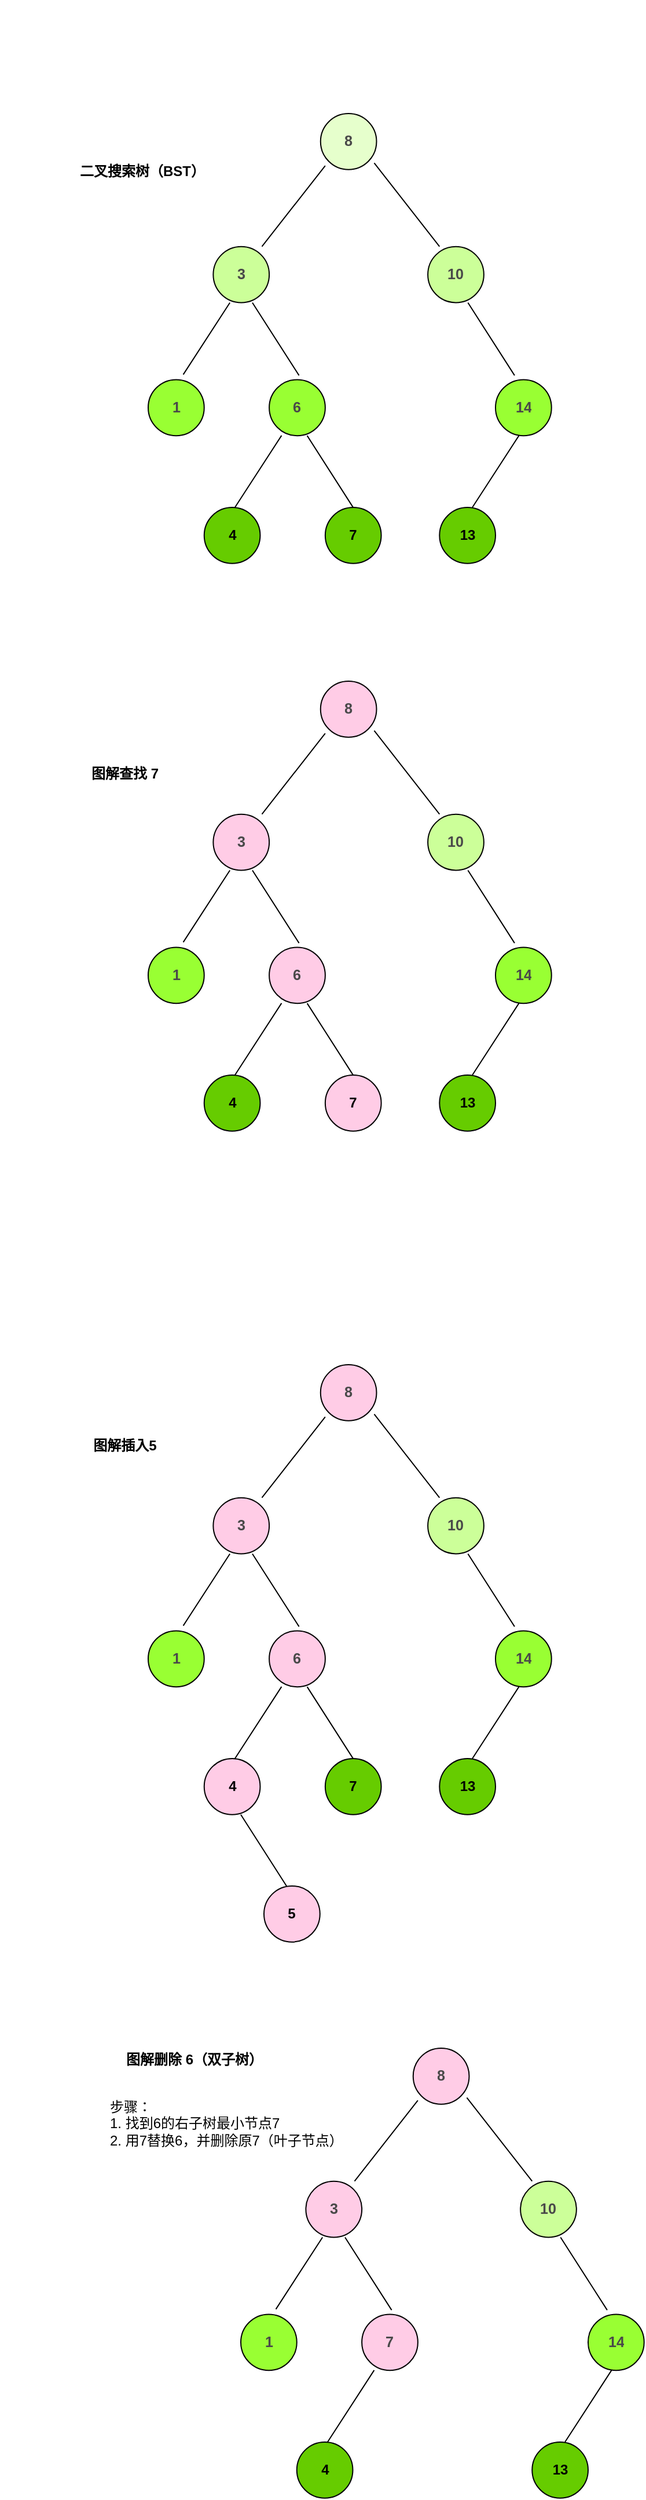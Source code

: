 <mxfile version="28.0.4">
  <diagram name="第 1 页" id="dc2-r33TguPyWiVcOKK9">
    <mxGraphModel dx="1025" dy="447" grid="1" gridSize="10" guides="1" tooltips="1" connect="1" arrows="1" fold="1" page="1" pageScale="1" pageWidth="827" pageHeight="1169" math="0" shadow="0">
      <root>
        <mxCell id="0" />
        <mxCell id="1" parent="0" />
        <mxCell id="kNCC5GHauYCS-PRQPrdg-1" style="edgeStyle=orthogonalEdgeStyle;rounded=0;orthogonalLoop=1;jettySize=auto;html=1;exitX=0.5;exitY=1;exitDx=0;exitDy=0;" parent="1" edge="1">
          <mxGeometry relative="1" as="geometry">
            <mxPoint x="50" y="40" as="sourcePoint" />
            <mxPoint x="50" y="40" as="targetPoint" />
          </mxGeometry>
        </mxCell>
        <mxCell id="DWBvzNKrQwj72fAjb29S-2" style="edgeStyle=orthogonalEdgeStyle;rounded=0;orthogonalLoop=1;jettySize=auto;html=1;exitX=0.5;exitY=1;exitDx=0;exitDy=0;" edge="1" parent="1">
          <mxGeometry relative="1" as="geometry">
            <mxPoint x="301.67" y="110" as="sourcePoint" />
            <mxPoint x="301.67" y="110" as="targetPoint" />
          </mxGeometry>
        </mxCell>
        <mxCell id="DWBvzNKrQwj72fAjb29S-81" value="" style="group" vertex="1" connectable="0" parent="1">
          <mxGeometry x="170" y="130" width="348.367" height="388.365" as="geometry" />
        </mxCell>
        <mxCell id="DWBvzNKrQwj72fAjb29S-30" value="" style="endArrow=none;html=1;rounded=0;" edge="1" parent="DWBvzNKrQwj72fAjb29S-81">
          <mxGeometry width="50" height="50" relative="1" as="geometry">
            <mxPoint x="316.475" y="226.07" as="sourcePoint" />
            <mxPoint x="276.18" y="163.213" as="targetPoint" />
          </mxGeometry>
        </mxCell>
        <mxCell id="DWBvzNKrQwj72fAjb29S-65" value="" style="group" vertex="1" connectable="0" parent="DWBvzNKrQwj72fAjb29S-81">
          <mxGeometry x="56.2" y="114.85" width="48.365" height="48.365" as="geometry" />
        </mxCell>
        <mxCell id="DWBvzNKrQwj72fAjb29S-36" value="" style="ellipse;whiteSpace=wrap;html=1;aspect=fixed;fillColor=#CCFF99;" vertex="1" parent="DWBvzNKrQwj72fAjb29S-65">
          <mxGeometry width="48.365" height="48.365" as="geometry" />
        </mxCell>
        <mxCell id="DWBvzNKrQwj72fAjb29S-37" value="&lt;pre style=&quot;font-family: var(--ds-font-family-code); overflow: auto; padding: calc(var(--ds-md-zoom)*8px)calc(var(--ds-md-zoom)*12px); text-wrap: wrap; word-break: break-all; color: rgb(73, 73, 73); font-size: 12.573px; text-align: start; margin-top: 0px !important; margin-bottom: 0px !important;&quot;&gt;&lt;pre style=&quot;font-family: var(--ds-font-family-code); overflow: auto; padding: calc(var(--ds-md-zoom)*8px)calc(var(--ds-md-zoom)*12px); text-wrap: wrap; word-break: break-all; margin-top: 0px !important; margin-bottom: 0px !important;&quot;&gt;&lt;b&gt;3&lt;/b&gt;&lt;/pre&gt;&lt;/pre&gt;" style="text;strokeColor=none;align=center;fillColor=none;html=1;verticalAlign=middle;whiteSpace=wrap;rounded=0;" vertex="1" parent="DWBvzNKrQwj72fAjb29S-65">
          <mxGeometry x="18.72" y="17.0" width="10.92" height="14.36" as="geometry" />
        </mxCell>
        <mxCell id="DWBvzNKrQwj72fAjb29S-26" value="" style="endArrow=none;html=1;rounded=0;" edge="1" parent="DWBvzNKrQwj72fAjb29S-81">
          <mxGeometry width="50" height="50" relative="1" as="geometry">
            <mxPoint x="98.239" y="114.852" as="sourcePoint" />
            <mxPoint x="152.929" y="45.011" as="targetPoint" />
          </mxGeometry>
        </mxCell>
        <mxCell id="DWBvzNKrQwj72fAjb29S-27" value="" style="endArrow=none;html=1;rounded=0;" edge="1" parent="DWBvzNKrQwj72fAjb29S-81">
          <mxGeometry width="50" height="50" relative="1" as="geometry">
            <mxPoint x="251.643" y="114.85" as="sourcePoint" />
            <mxPoint x="195.229" y="42.681" as="targetPoint" />
          </mxGeometry>
        </mxCell>
        <mxCell id="DWBvzNKrQwj72fAjb29S-28" value="" style="endArrow=none;html=1;rounded=0;" edge="1" parent="DWBvzNKrQwj72fAjb29S-81">
          <mxGeometry width="50" height="50" relative="1" as="geometry">
            <mxPoint x="30.296" y="225.294" as="sourcePoint" />
            <mxPoint x="70.592" y="163.213" as="targetPoint" />
          </mxGeometry>
        </mxCell>
        <mxCell id="DWBvzNKrQwj72fAjb29S-31" value="" style="endArrow=none;html=1;rounded=0;" edge="1" parent="DWBvzNKrQwj72fAjb29S-81">
          <mxGeometry width="50" height="50" relative="1" as="geometry">
            <mxPoint x="130.295" y="226.07" as="sourcePoint" />
            <mxPoint x="89.999" y="163.213" as="targetPoint" />
          </mxGeometry>
        </mxCell>
        <mxCell id="DWBvzNKrQwj72fAjb29S-53" value="" style="endArrow=none;html=1;rounded=0;" edge="1" parent="DWBvzNKrQwj72fAjb29S-81">
          <mxGeometry width="50" height="50" relative="1" as="geometry">
            <mxPoint x="74.92" y="340.001" as="sourcePoint" />
            <mxPoint x="115.216" y="277.92" as="targetPoint" />
          </mxGeometry>
        </mxCell>
        <mxCell id="DWBvzNKrQwj72fAjb29S-54" value="" style="endArrow=none;html=1;rounded=0;" edge="1" parent="DWBvzNKrQwj72fAjb29S-81">
          <mxGeometry width="50" height="50" relative="1" as="geometry">
            <mxPoint x="177.616" y="340.927" as="sourcePoint" />
            <mxPoint x="137.32" y="278.07" as="targetPoint" />
          </mxGeometry>
        </mxCell>
        <mxCell id="DWBvzNKrQwj72fAjb29S-58" value="" style="endArrow=none;html=1;rounded=0;" edge="1" parent="DWBvzNKrQwj72fAjb29S-81">
          <mxGeometry width="50" height="50" relative="1" as="geometry">
            <mxPoint x="280" y="340.001" as="sourcePoint" />
            <mxPoint x="320.296" y="277.92" as="targetPoint" />
          </mxGeometry>
        </mxCell>
        <mxCell id="DWBvzNKrQwj72fAjb29S-64" value="" style="group" vertex="1" connectable="0" parent="DWBvzNKrQwj72fAjb29S-81">
          <mxGeometry x="148.881" width="48.365" height="48.365" as="geometry" />
        </mxCell>
        <mxCell id="DWBvzNKrQwj72fAjb29S-33" value="" style="ellipse;whiteSpace=wrap;html=1;aspect=fixed;fillColor=#E6FFCC;" vertex="1" parent="DWBvzNKrQwj72fAjb29S-64">
          <mxGeometry width="48.365" height="48.365" as="geometry" />
        </mxCell>
        <mxCell id="DWBvzNKrQwj72fAjb29S-34" value="&lt;pre style=&quot;font-family: var(--ds-font-family-code); overflow: auto; padding: calc(var(--ds-md-zoom)*8px)calc(var(--ds-md-zoom)*12px); text-wrap: wrap; word-break: break-all; color: rgb(73, 73, 73); font-size: 12.573px; text-align: start; margin-top: 0px !important; margin-bottom: 0px !important;&quot;&gt;&lt;pre style=&quot;font-family: var(--ds-font-family-code); overflow: auto; padding: calc(var(--ds-md-zoom)*8px)calc(var(--ds-md-zoom)*12px); text-wrap: wrap; word-break: break-all; margin-top: 0px !important; margin-bottom: 0px !important;&quot;&gt;&lt;b&gt;8&lt;/b&gt;&lt;/pre&gt;&lt;/pre&gt;" style="text;strokeColor=none;align=center;fillColor=none;html=1;verticalAlign=middle;whiteSpace=wrap;rounded=0;" vertex="1" parent="DWBvzNKrQwj72fAjb29S-64">
          <mxGeometry x="15.059" y="14.87" width="18.24" height="18.62" as="geometry" />
        </mxCell>
        <mxCell id="DWBvzNKrQwj72fAjb29S-66" value="" style="group" vertex="1" connectable="0" parent="DWBvzNKrQwj72fAjb29S-81">
          <mxGeometry x="241.561" y="114.85" width="48.365" height="48.365" as="geometry" />
        </mxCell>
        <mxCell id="DWBvzNKrQwj72fAjb29S-39" value="" style="ellipse;whiteSpace=wrap;html=1;aspect=fixed;fillColor=#CCFF99;" vertex="1" parent="DWBvzNKrQwj72fAjb29S-66">
          <mxGeometry width="48.365" height="48.365" as="geometry" />
        </mxCell>
        <mxCell id="DWBvzNKrQwj72fAjb29S-40" value="&lt;pre style=&quot;font-family: var(--ds-font-family-code); overflow: auto; padding: calc(var(--ds-md-zoom)*8px)calc(var(--ds-md-zoom)*12px); text-wrap: wrap; word-break: break-all; color: rgb(73, 73, 73); font-size: 12.573px; text-align: start; margin-top: 0px !important; margin-bottom: 0px !important;&quot;&gt;&lt;pre style=&quot;font-family: var(--ds-font-family-code); overflow: auto; padding: calc(var(--ds-md-zoom)*8px)calc(var(--ds-md-zoom)*12px); text-wrap: wrap; word-break: break-all; margin-top: 0px !important; margin-bottom: 0px !important;&quot;&gt;&lt;b&gt;10&lt;/b&gt;&lt;/pre&gt;&lt;/pre&gt;" style="text;strokeColor=none;align=center;fillColor=none;html=1;verticalAlign=middle;whiteSpace=wrap;rounded=0;" vertex="1" parent="DWBvzNKrQwj72fAjb29S-66">
          <mxGeometry x="13.739" y="16.4" width="20.88" height="15.57" as="geometry" />
        </mxCell>
        <mxCell id="DWBvzNKrQwj72fAjb29S-67" value="" style="group" vertex="1" connectable="0" parent="DWBvzNKrQwj72fAjb29S-81">
          <mxGeometry y="229.7" width="48.365" height="48.365" as="geometry" />
        </mxCell>
        <mxCell id="DWBvzNKrQwj72fAjb29S-42" value="" style="ellipse;whiteSpace=wrap;html=1;aspect=fixed;fillColor=#99FF33;" vertex="1" parent="DWBvzNKrQwj72fAjb29S-67">
          <mxGeometry width="48.365" height="48.365" as="geometry" />
        </mxCell>
        <mxCell id="DWBvzNKrQwj72fAjb29S-43" value="&lt;pre style=&quot;font-family: var(--ds-font-family-code); overflow: auto; padding: calc(var(--ds-md-zoom)*8px)calc(var(--ds-md-zoom)*12px); text-wrap: wrap; word-break: break-all; color: rgb(73, 73, 73); font-size: 12.573px; text-align: start; margin-top: 0px !important; margin-bottom: 0px !important;&quot;&gt;&lt;pre style=&quot;font-family: var(--ds-font-family-code); overflow: auto; padding: calc(var(--ds-md-zoom)*8px)calc(var(--ds-md-zoom)*12px); text-wrap: wrap; word-break: break-all; margin-top: 0px !important; margin-bottom: 0px !important;&quot;&gt;&lt;b&gt;1&lt;/b&gt;&lt;/pre&gt;&lt;/pre&gt;" style="text;strokeColor=none;align=center;fillColor=none;html=1;verticalAlign=middle;whiteSpace=wrap;rounded=0;" vertex="1" parent="DWBvzNKrQwj72fAjb29S-67">
          <mxGeometry x="20.62" y="19.43" width="7.12" height="9.51" as="geometry" />
        </mxCell>
        <mxCell id="DWBvzNKrQwj72fAjb29S-68" value="" style="group" vertex="1" connectable="0" parent="DWBvzNKrQwj72fAjb29S-81">
          <mxGeometry x="104.561" y="229.7" width="48.365" height="48.365" as="geometry" />
        </mxCell>
        <mxCell id="DWBvzNKrQwj72fAjb29S-45" value="" style="ellipse;whiteSpace=wrap;html=1;aspect=fixed;fillColor=#99FF33;" vertex="1" parent="DWBvzNKrQwj72fAjb29S-68">
          <mxGeometry width="48.365" height="48.365" as="geometry" />
        </mxCell>
        <mxCell id="DWBvzNKrQwj72fAjb29S-46" value="&lt;pre style=&quot;font-family: var(--ds-font-family-code); overflow: auto; padding: calc(var(--ds-md-zoom)*8px)calc(var(--ds-md-zoom)*12px); text-wrap: wrap; word-break: break-all; color: rgb(73, 73, 73); font-size: 12.573px; text-align: start; margin-top: 0px !important; margin-bottom: 0px !important;&quot;&gt;&lt;pre style=&quot;font-family: var(--ds-font-family-code); overflow: auto; padding: calc(var(--ds-md-zoom)*8px)calc(var(--ds-md-zoom)*12px); text-wrap: wrap; word-break: break-all; margin-top: 0px !important; margin-bottom: 0px !important;&quot;&gt;&lt;b&gt;6&lt;/b&gt;&lt;/pre&gt;&lt;/pre&gt;" style="text;strokeColor=none;align=center;fillColor=none;html=1;verticalAlign=middle;whiteSpace=wrap;rounded=0;" vertex="1" parent="DWBvzNKrQwj72fAjb29S-68">
          <mxGeometry x="15.439" y="18.07" width="17.48" height="12.23" as="geometry" />
        </mxCell>
        <mxCell id="DWBvzNKrQwj72fAjb29S-69" value="" style="group" vertex="1" connectable="0" parent="DWBvzNKrQwj72fAjb29S-81">
          <mxGeometry x="48.37" y="340" width="48.365" height="48.365" as="geometry" />
        </mxCell>
        <mxCell id="DWBvzNKrQwj72fAjb29S-56" value="" style="ellipse;whiteSpace=wrap;html=1;aspect=fixed;fillColor=#66CC00;" vertex="1" parent="DWBvzNKrQwj72fAjb29S-69">
          <mxGeometry width="48.365" height="48.365" as="geometry" />
        </mxCell>
        <mxCell id="DWBvzNKrQwj72fAjb29S-61" value="&lt;b&gt;4&lt;/b&gt;" style="text;strokeColor=none;align=center;fillColor=none;html=1;verticalAlign=middle;whiteSpace=wrap;rounded=0;" vertex="1" parent="DWBvzNKrQwj72fAjb29S-69">
          <mxGeometry x="19.18" y="19.18" width="10" height="10" as="geometry" />
        </mxCell>
        <mxCell id="DWBvzNKrQwj72fAjb29S-70" value="" style="group" vertex="1" connectable="0" parent="DWBvzNKrQwj72fAjb29S-81">
          <mxGeometry x="152.93" y="340" width="48.365" height="48.365" as="geometry" />
        </mxCell>
        <mxCell id="DWBvzNKrQwj72fAjb29S-57" value="" style="ellipse;whiteSpace=wrap;html=1;aspect=fixed;fillColor=#66CC00;" vertex="1" parent="DWBvzNKrQwj72fAjb29S-70">
          <mxGeometry width="48.365" height="48.365" as="geometry" />
        </mxCell>
        <mxCell id="DWBvzNKrQwj72fAjb29S-62" value="&lt;b&gt;7&lt;/b&gt;" style="text;strokeColor=none;align=center;fillColor=none;html=1;verticalAlign=middle;whiteSpace=wrap;rounded=0;" vertex="1" parent="DWBvzNKrQwj72fAjb29S-70">
          <mxGeometry x="19.25" y="19.18" width="10" height="10" as="geometry" />
        </mxCell>
        <mxCell id="DWBvzNKrQwj72fAjb29S-71" value="" style="group" vertex="1" connectable="0" parent="DWBvzNKrQwj72fAjb29S-81">
          <mxGeometry x="251.64" y="340" width="48.365" height="48.365" as="geometry" />
        </mxCell>
        <mxCell id="DWBvzNKrQwj72fAjb29S-59" value="" style="ellipse;whiteSpace=wrap;html=1;aspect=fixed;fillColor=#66CC00;" vertex="1" parent="DWBvzNKrQwj72fAjb29S-71">
          <mxGeometry width="48.365" height="48.365" as="geometry" />
        </mxCell>
        <mxCell id="DWBvzNKrQwj72fAjb29S-63" value="&lt;b&gt;13&lt;/b&gt;" style="text;strokeColor=none;align=center;fillColor=none;html=1;verticalAlign=middle;whiteSpace=wrap;rounded=0;" vertex="1" parent="DWBvzNKrQwj72fAjb29S-71">
          <mxGeometry x="19.18" y="19.18" width="10" height="10" as="geometry" />
        </mxCell>
        <mxCell id="DWBvzNKrQwj72fAjb29S-72" value="" style="group" vertex="1" connectable="0" parent="DWBvzNKrQwj72fAjb29S-81">
          <mxGeometry x="300.002" y="229.7" width="48.365" height="48.365" as="geometry" />
        </mxCell>
        <mxCell id="DWBvzNKrQwj72fAjb29S-51" value="" style="ellipse;whiteSpace=wrap;html=1;aspect=fixed;fillColor=#99FF33;" vertex="1" parent="DWBvzNKrQwj72fAjb29S-72">
          <mxGeometry width="48.365" height="48.365" as="geometry" />
        </mxCell>
        <mxCell id="DWBvzNKrQwj72fAjb29S-52" value="&lt;pre style=&quot;font-family: var(--ds-font-family-code); overflow: auto; padding: calc(var(--ds-md-zoom)*8px)calc(var(--ds-md-zoom)*12px); text-wrap: wrap; word-break: break-all; color: rgb(73, 73, 73); font-size: 12.573px; text-align: start; margin-top: 0px !important; margin-bottom: 0px !important;&quot;&gt;&lt;pre style=&quot;font-family: var(--ds-font-family-code); overflow: auto; padding: calc(var(--ds-md-zoom)*8px)calc(var(--ds-md-zoom)*12px); text-wrap: wrap; word-break: break-all; margin-top: 0px !important; margin-bottom: 0px !important;&quot;&gt;&lt;b&gt;14&lt;/b&gt;&lt;/pre&gt;&lt;/pre&gt;" style="text;strokeColor=none;align=center;fillColor=none;html=1;verticalAlign=middle;whiteSpace=wrap;rounded=0;" vertex="1" parent="DWBvzNKrQwj72fAjb29S-72">
          <mxGeometry x="14.498" y="14.43" width="19.36" height="19.51" as="geometry" />
        </mxCell>
        <mxCell id="DWBvzNKrQwj72fAjb29S-82" value="&lt;b&gt;二叉搜索树（BST）&lt;/b&gt;" style="text;strokeColor=none;align=center;fillColor=none;html=1;verticalAlign=middle;whiteSpace=wrap;rounded=0;" vertex="1" parent="1">
          <mxGeometry x="110" y="170" width="110" height="20" as="geometry" />
        </mxCell>
        <mxCell id="DWBvzNKrQwj72fAjb29S-124" value="" style="group" vertex="1" connectable="0" parent="1">
          <mxGeometry x="170" y="620" width="348.367" height="388.365" as="geometry" />
        </mxCell>
        <mxCell id="DWBvzNKrQwj72fAjb29S-84" value="" style="endArrow=none;html=1;rounded=0;" edge="1" parent="DWBvzNKrQwj72fAjb29S-124">
          <mxGeometry width="50" height="50" relative="1" as="geometry">
            <mxPoint x="316.475" y="226.07" as="sourcePoint" />
            <mxPoint x="276.18" y="163.213" as="targetPoint" />
          </mxGeometry>
        </mxCell>
        <mxCell id="DWBvzNKrQwj72fAjb29S-88" value="" style="endArrow=none;html=1;rounded=0;" edge="1" parent="DWBvzNKrQwj72fAjb29S-124">
          <mxGeometry width="50" height="50" relative="1" as="geometry">
            <mxPoint x="98.239" y="114.852" as="sourcePoint" />
            <mxPoint x="152.929" y="45.011" as="targetPoint" />
          </mxGeometry>
        </mxCell>
        <mxCell id="DWBvzNKrQwj72fAjb29S-89" value="" style="endArrow=none;html=1;rounded=0;" edge="1" parent="DWBvzNKrQwj72fAjb29S-124">
          <mxGeometry width="50" height="50" relative="1" as="geometry">
            <mxPoint x="251.643" y="114.85" as="sourcePoint" />
            <mxPoint x="195.229" y="42.681" as="targetPoint" />
          </mxGeometry>
        </mxCell>
        <mxCell id="DWBvzNKrQwj72fAjb29S-90" value="" style="endArrow=none;html=1;rounded=0;" edge="1" parent="DWBvzNKrQwj72fAjb29S-124">
          <mxGeometry width="50" height="50" relative="1" as="geometry">
            <mxPoint x="30.296" y="225.294" as="sourcePoint" />
            <mxPoint x="70.592" y="163.213" as="targetPoint" />
          </mxGeometry>
        </mxCell>
        <mxCell id="DWBvzNKrQwj72fAjb29S-91" value="" style="endArrow=none;html=1;rounded=0;" edge="1" parent="DWBvzNKrQwj72fAjb29S-124">
          <mxGeometry width="50" height="50" relative="1" as="geometry">
            <mxPoint x="130.295" y="226.07" as="sourcePoint" />
            <mxPoint x="89.999" y="163.213" as="targetPoint" />
          </mxGeometry>
        </mxCell>
        <mxCell id="DWBvzNKrQwj72fAjb29S-92" value="" style="endArrow=none;html=1;rounded=0;" edge="1" parent="DWBvzNKrQwj72fAjb29S-124">
          <mxGeometry width="50" height="50" relative="1" as="geometry">
            <mxPoint x="74.92" y="340.001" as="sourcePoint" />
            <mxPoint x="115.216" y="277.92" as="targetPoint" />
          </mxGeometry>
        </mxCell>
        <mxCell id="DWBvzNKrQwj72fAjb29S-93" value="" style="endArrow=none;html=1;rounded=0;" edge="1" parent="DWBvzNKrQwj72fAjb29S-124">
          <mxGeometry width="50" height="50" relative="1" as="geometry">
            <mxPoint x="177.616" y="340.927" as="sourcePoint" />
            <mxPoint x="137.32" y="278.07" as="targetPoint" />
          </mxGeometry>
        </mxCell>
        <mxCell id="DWBvzNKrQwj72fAjb29S-94" value="" style="endArrow=none;html=1;rounded=0;" edge="1" parent="DWBvzNKrQwj72fAjb29S-124">
          <mxGeometry width="50" height="50" relative="1" as="geometry">
            <mxPoint x="280" y="340.001" as="sourcePoint" />
            <mxPoint x="320.296" y="277.92" as="targetPoint" />
          </mxGeometry>
        </mxCell>
        <mxCell id="DWBvzNKrQwj72fAjb29S-98" value="" style="group" vertex="1" connectable="0" parent="DWBvzNKrQwj72fAjb29S-124">
          <mxGeometry x="241.561" y="114.85" width="48.365" height="48.365" as="geometry" />
        </mxCell>
        <mxCell id="DWBvzNKrQwj72fAjb29S-99" value="" style="ellipse;whiteSpace=wrap;html=1;aspect=fixed;fillColor=#CCFF99;" vertex="1" parent="DWBvzNKrQwj72fAjb29S-98">
          <mxGeometry width="48.365" height="48.365" as="geometry" />
        </mxCell>
        <mxCell id="DWBvzNKrQwj72fAjb29S-100" value="&lt;pre style=&quot;font-family: var(--ds-font-family-code); overflow: auto; padding: calc(var(--ds-md-zoom)*8px)calc(var(--ds-md-zoom)*12px); text-wrap: wrap; word-break: break-all; color: rgb(73, 73, 73); font-size: 12.573px; text-align: start; margin-top: 0px !important; margin-bottom: 0px !important;&quot;&gt;&lt;pre style=&quot;font-family: var(--ds-font-family-code); overflow: auto; padding: calc(var(--ds-md-zoom)*8px)calc(var(--ds-md-zoom)*12px); text-wrap: wrap; word-break: break-all; margin-top: 0px !important; margin-bottom: 0px !important;&quot;&gt;&lt;b&gt;10&lt;/b&gt;&lt;/pre&gt;&lt;/pre&gt;" style="text;strokeColor=none;align=center;fillColor=none;html=1;verticalAlign=middle;whiteSpace=wrap;rounded=0;" vertex="1" parent="DWBvzNKrQwj72fAjb29S-98">
          <mxGeometry x="13.739" y="16.4" width="20.88" height="15.57" as="geometry" />
        </mxCell>
        <mxCell id="DWBvzNKrQwj72fAjb29S-101" value="" style="group" vertex="1" connectable="0" parent="DWBvzNKrQwj72fAjb29S-124">
          <mxGeometry y="229.7" width="48.365" height="48.365" as="geometry" />
        </mxCell>
        <mxCell id="DWBvzNKrQwj72fAjb29S-102" value="" style="ellipse;whiteSpace=wrap;html=1;aspect=fixed;fillColor=#99FF33;" vertex="1" parent="DWBvzNKrQwj72fAjb29S-101">
          <mxGeometry width="48.365" height="48.365" as="geometry" />
        </mxCell>
        <mxCell id="DWBvzNKrQwj72fAjb29S-103" value="&lt;pre style=&quot;font-family: var(--ds-font-family-code); overflow: auto; padding: calc(var(--ds-md-zoom)*8px)calc(var(--ds-md-zoom)*12px); text-wrap: wrap; word-break: break-all; color: rgb(73, 73, 73); font-size: 12.573px; text-align: start; margin-top: 0px !important; margin-bottom: 0px !important;&quot;&gt;&lt;pre style=&quot;font-family: var(--ds-font-family-code); overflow: auto; padding: calc(var(--ds-md-zoom)*8px)calc(var(--ds-md-zoom)*12px); text-wrap: wrap; word-break: break-all; margin-top: 0px !important; margin-bottom: 0px !important;&quot;&gt;&lt;b&gt;1&lt;/b&gt;&lt;/pre&gt;&lt;/pre&gt;" style="text;strokeColor=none;align=center;fillColor=none;html=1;verticalAlign=middle;whiteSpace=wrap;rounded=0;" vertex="1" parent="DWBvzNKrQwj72fAjb29S-101">
          <mxGeometry x="20.62" y="19.43" width="7.12" height="9.51" as="geometry" />
        </mxCell>
        <mxCell id="DWBvzNKrQwj72fAjb29S-107" value="" style="group" vertex="1" connectable="0" parent="DWBvzNKrQwj72fAjb29S-124">
          <mxGeometry x="48.37" y="340" width="48.365" height="48.365" as="geometry" />
        </mxCell>
        <mxCell id="DWBvzNKrQwj72fAjb29S-108" value="" style="ellipse;whiteSpace=wrap;html=1;aspect=fixed;fillColor=#66CC00;" vertex="1" parent="DWBvzNKrQwj72fAjb29S-107">
          <mxGeometry width="48.365" height="48.365" as="geometry" />
        </mxCell>
        <mxCell id="DWBvzNKrQwj72fAjb29S-109" value="&lt;b&gt;4&lt;/b&gt;" style="text;strokeColor=none;align=center;fillColor=none;html=1;verticalAlign=middle;whiteSpace=wrap;rounded=0;" vertex="1" parent="DWBvzNKrQwj72fAjb29S-107">
          <mxGeometry x="19.18" y="19.18" width="10" height="10" as="geometry" />
        </mxCell>
        <mxCell id="DWBvzNKrQwj72fAjb29S-113" value="" style="group" vertex="1" connectable="0" parent="DWBvzNKrQwj72fAjb29S-124">
          <mxGeometry x="251.64" y="340" width="48.365" height="48.365" as="geometry" />
        </mxCell>
        <mxCell id="DWBvzNKrQwj72fAjb29S-114" value="" style="ellipse;whiteSpace=wrap;html=1;aspect=fixed;fillColor=#66CC00;" vertex="1" parent="DWBvzNKrQwj72fAjb29S-113">
          <mxGeometry width="48.365" height="48.365" as="geometry" />
        </mxCell>
        <mxCell id="DWBvzNKrQwj72fAjb29S-115" value="&lt;b&gt;13&lt;/b&gt;" style="text;strokeColor=none;align=center;fillColor=none;html=1;verticalAlign=middle;whiteSpace=wrap;rounded=0;" vertex="1" parent="DWBvzNKrQwj72fAjb29S-113">
          <mxGeometry x="19.18" y="19.18" width="10" height="10" as="geometry" />
        </mxCell>
        <mxCell id="DWBvzNKrQwj72fAjb29S-116" value="" style="group" vertex="1" connectable="0" parent="DWBvzNKrQwj72fAjb29S-124">
          <mxGeometry x="300.002" y="229.7" width="48.365" height="48.365" as="geometry" />
        </mxCell>
        <mxCell id="DWBvzNKrQwj72fAjb29S-117" value="" style="ellipse;whiteSpace=wrap;html=1;aspect=fixed;fillColor=#99FF33;" vertex="1" parent="DWBvzNKrQwj72fAjb29S-116">
          <mxGeometry width="48.365" height="48.365" as="geometry" />
        </mxCell>
        <mxCell id="DWBvzNKrQwj72fAjb29S-118" value="&lt;pre style=&quot;font-family: var(--ds-font-family-code); overflow: auto; padding: calc(var(--ds-md-zoom)*8px)calc(var(--ds-md-zoom)*12px); text-wrap: wrap; word-break: break-all; color: rgb(73, 73, 73); font-size: 12.573px; text-align: start; margin-top: 0px !important; margin-bottom: 0px !important;&quot;&gt;&lt;pre style=&quot;font-family: var(--ds-font-family-code); overflow: auto; padding: calc(var(--ds-md-zoom)*8px)calc(var(--ds-md-zoom)*12px); text-wrap: wrap; word-break: break-all; margin-top: 0px !important; margin-bottom: 0px !important;&quot;&gt;&lt;b&gt;14&lt;/b&gt;&lt;/pre&gt;&lt;/pre&gt;" style="text;strokeColor=none;align=center;fillColor=none;html=1;verticalAlign=middle;whiteSpace=wrap;rounded=0;" vertex="1" parent="DWBvzNKrQwj72fAjb29S-116">
          <mxGeometry x="14.498" y="14.43" width="19.36" height="19.51" as="geometry" />
        </mxCell>
        <mxCell id="DWBvzNKrQwj72fAjb29S-120" value="" style="group" vertex="1" connectable="0" parent="DWBvzNKrQwj72fAjb29S-124">
          <mxGeometry x="148.881" width="48.365" height="48.365" as="geometry" />
        </mxCell>
        <mxCell id="DWBvzNKrQwj72fAjb29S-96" value="" style="ellipse;whiteSpace=wrap;html=1;aspect=fixed;fillColor=#FFCCE6;" vertex="1" parent="DWBvzNKrQwj72fAjb29S-120">
          <mxGeometry width="48.365" height="48.365" as="geometry" />
        </mxCell>
        <mxCell id="DWBvzNKrQwj72fAjb29S-97" value="&lt;pre style=&quot;font-family: var(--ds-font-family-code); overflow: auto; padding: calc(var(--ds-md-zoom)*8px)calc(var(--ds-md-zoom)*12px); text-wrap: wrap; word-break: break-all; color: rgb(73, 73, 73); font-size: 12.573px; text-align: start; margin-top: 0px !important; margin-bottom: 0px !important;&quot;&gt;&lt;pre style=&quot;font-family: var(--ds-font-family-code); overflow: auto; padding: calc(var(--ds-md-zoom)*8px)calc(var(--ds-md-zoom)*12px); text-wrap: wrap; word-break: break-all; margin-top: 0px !important; margin-bottom: 0px !important;&quot;&gt;&lt;b&gt;8&lt;/b&gt;&lt;/pre&gt;&lt;/pre&gt;" style="text;strokeColor=none;align=center;fillColor=none;html=1;verticalAlign=middle;whiteSpace=wrap;rounded=0;" vertex="1" parent="DWBvzNKrQwj72fAjb29S-120">
          <mxGeometry x="15.059" y="14.87" width="18.24" height="18.62" as="geometry" />
        </mxCell>
        <mxCell id="DWBvzNKrQwj72fAjb29S-121" value="" style="group" vertex="1" connectable="0" parent="DWBvzNKrQwj72fAjb29S-124">
          <mxGeometry x="56.2" y="114.85" width="48.365" height="48.365" as="geometry" />
        </mxCell>
        <mxCell id="DWBvzNKrQwj72fAjb29S-86" value="" style="ellipse;whiteSpace=wrap;html=1;aspect=fixed;fillColor=#FFCCE6;" vertex="1" parent="DWBvzNKrQwj72fAjb29S-121">
          <mxGeometry width="48.365" height="48.365" as="geometry" />
        </mxCell>
        <mxCell id="DWBvzNKrQwj72fAjb29S-87" value="&lt;pre style=&quot;font-family: var(--ds-font-family-code); overflow: auto; padding: calc(var(--ds-md-zoom)*8px)calc(var(--ds-md-zoom)*12px); text-wrap: wrap; word-break: break-all; color: rgb(73, 73, 73); font-size: 12.573px; text-align: start; margin-top: 0px !important; margin-bottom: 0px !important;&quot;&gt;&lt;pre style=&quot;font-family: var(--ds-font-family-code); overflow: auto; padding: calc(var(--ds-md-zoom)*8px)calc(var(--ds-md-zoom)*12px); text-wrap: wrap; word-break: break-all; margin-top: 0px !important; margin-bottom: 0px !important;&quot;&gt;&lt;b&gt;3&lt;/b&gt;&lt;/pre&gt;&lt;/pre&gt;" style="text;strokeColor=none;align=center;fillColor=none;html=1;verticalAlign=middle;whiteSpace=wrap;rounded=0;" vertex="1" parent="DWBvzNKrQwj72fAjb29S-121">
          <mxGeometry x="18.72" y="17.0" width="10.92" height="14.36" as="geometry" />
        </mxCell>
        <mxCell id="DWBvzNKrQwj72fAjb29S-122" value="" style="group" vertex="1" connectable="0" parent="DWBvzNKrQwj72fAjb29S-124">
          <mxGeometry x="104.561" y="229.7" width="48.365" height="48.365" as="geometry" />
        </mxCell>
        <mxCell id="DWBvzNKrQwj72fAjb29S-105" value="" style="ellipse;whiteSpace=wrap;html=1;aspect=fixed;fillColor=#FFCCE6;" vertex="1" parent="DWBvzNKrQwj72fAjb29S-122">
          <mxGeometry width="48.365" height="48.365" as="geometry" />
        </mxCell>
        <mxCell id="DWBvzNKrQwj72fAjb29S-106" value="&lt;pre style=&quot;font-family: var(--ds-font-family-code); overflow: auto; padding: calc(var(--ds-md-zoom)*8px)calc(var(--ds-md-zoom)*12px); text-wrap: wrap; word-break: break-all; color: rgb(73, 73, 73); font-size: 12.573px; text-align: start; margin-top: 0px !important; margin-bottom: 0px !important;&quot;&gt;&lt;pre style=&quot;font-family: var(--ds-font-family-code); overflow: auto; padding: calc(var(--ds-md-zoom)*8px)calc(var(--ds-md-zoom)*12px); text-wrap: wrap; word-break: break-all; margin-top: 0px !important; margin-bottom: 0px !important;&quot;&gt;&lt;b&gt;6&lt;/b&gt;&lt;/pre&gt;&lt;/pre&gt;" style="text;strokeColor=none;align=center;fillColor=none;html=1;verticalAlign=middle;whiteSpace=wrap;rounded=0;" vertex="1" parent="DWBvzNKrQwj72fAjb29S-122">
          <mxGeometry x="15.439" y="18.07" width="17.48" height="12.23" as="geometry" />
        </mxCell>
        <mxCell id="DWBvzNKrQwj72fAjb29S-123" value="" style="group" vertex="1" connectable="0" parent="DWBvzNKrQwj72fAjb29S-124">
          <mxGeometry x="152.93" y="340" width="48.365" height="48.365" as="geometry" />
        </mxCell>
        <mxCell id="DWBvzNKrQwj72fAjb29S-111" value="" style="ellipse;whiteSpace=wrap;html=1;aspect=fixed;fillColor=#FFCCE6;" vertex="1" parent="DWBvzNKrQwj72fAjb29S-123">
          <mxGeometry width="48.365" height="48.365" as="geometry" />
        </mxCell>
        <mxCell id="DWBvzNKrQwj72fAjb29S-112" value="&lt;b&gt;7&lt;/b&gt;" style="text;strokeColor=none;align=center;fillColor=none;html=1;verticalAlign=middle;whiteSpace=wrap;rounded=0;" vertex="1" parent="DWBvzNKrQwj72fAjb29S-123">
          <mxGeometry x="19.25" y="19.18" width="10" height="10" as="geometry" />
        </mxCell>
        <mxCell id="DWBvzNKrQwj72fAjb29S-170" value="" style="group" vertex="1" connectable="0" parent="1">
          <mxGeometry x="170" y="1210" width="348.367" height="498.365" as="geometry" />
        </mxCell>
        <mxCell id="DWBvzNKrQwj72fAjb29S-126" value="" style="endArrow=none;html=1;rounded=0;" edge="1" parent="DWBvzNKrQwj72fAjb29S-170">
          <mxGeometry width="50" height="50" relative="1" as="geometry">
            <mxPoint x="316.475" y="226.07" as="sourcePoint" />
            <mxPoint x="276.18" y="163.213" as="targetPoint" />
          </mxGeometry>
        </mxCell>
        <mxCell id="DWBvzNKrQwj72fAjb29S-130" value="" style="endArrow=none;html=1;rounded=0;" edge="1" parent="DWBvzNKrQwj72fAjb29S-170">
          <mxGeometry width="50" height="50" relative="1" as="geometry">
            <mxPoint x="98.239" y="114.852" as="sourcePoint" />
            <mxPoint x="152.929" y="45.011" as="targetPoint" />
          </mxGeometry>
        </mxCell>
        <mxCell id="DWBvzNKrQwj72fAjb29S-131" value="" style="endArrow=none;html=1;rounded=0;" edge="1" parent="DWBvzNKrQwj72fAjb29S-170">
          <mxGeometry width="50" height="50" relative="1" as="geometry">
            <mxPoint x="251.643" y="114.85" as="sourcePoint" />
            <mxPoint x="195.229" y="42.681" as="targetPoint" />
          </mxGeometry>
        </mxCell>
        <mxCell id="DWBvzNKrQwj72fAjb29S-132" value="" style="endArrow=none;html=1;rounded=0;" edge="1" parent="DWBvzNKrQwj72fAjb29S-170">
          <mxGeometry width="50" height="50" relative="1" as="geometry">
            <mxPoint x="30.296" y="225.294" as="sourcePoint" />
            <mxPoint x="70.592" y="163.213" as="targetPoint" />
          </mxGeometry>
        </mxCell>
        <mxCell id="DWBvzNKrQwj72fAjb29S-133" value="" style="endArrow=none;html=1;rounded=0;" edge="1" parent="DWBvzNKrQwj72fAjb29S-170">
          <mxGeometry width="50" height="50" relative="1" as="geometry">
            <mxPoint x="130.295" y="226.07" as="sourcePoint" />
            <mxPoint x="89.999" y="163.213" as="targetPoint" />
          </mxGeometry>
        </mxCell>
        <mxCell id="DWBvzNKrQwj72fAjb29S-134" value="" style="endArrow=none;html=1;rounded=0;" edge="1" parent="DWBvzNKrQwj72fAjb29S-170">
          <mxGeometry width="50" height="50" relative="1" as="geometry">
            <mxPoint x="74.92" y="340.001" as="sourcePoint" />
            <mxPoint x="115.216" y="277.92" as="targetPoint" />
          </mxGeometry>
        </mxCell>
        <mxCell id="DWBvzNKrQwj72fAjb29S-135" value="" style="endArrow=none;html=1;rounded=0;" edge="1" parent="DWBvzNKrQwj72fAjb29S-170">
          <mxGeometry width="50" height="50" relative="1" as="geometry">
            <mxPoint x="177.616" y="340.927" as="sourcePoint" />
            <mxPoint x="137.32" y="278.07" as="targetPoint" />
          </mxGeometry>
        </mxCell>
        <mxCell id="DWBvzNKrQwj72fAjb29S-136" value="" style="endArrow=none;html=1;rounded=0;" edge="1" parent="DWBvzNKrQwj72fAjb29S-170">
          <mxGeometry width="50" height="50" relative="1" as="geometry">
            <mxPoint x="280" y="340.001" as="sourcePoint" />
            <mxPoint x="320.296" y="277.92" as="targetPoint" />
          </mxGeometry>
        </mxCell>
        <mxCell id="DWBvzNKrQwj72fAjb29S-140" value="" style="group" vertex="1" connectable="0" parent="DWBvzNKrQwj72fAjb29S-170">
          <mxGeometry x="241.561" y="114.85" width="48.365" height="48.365" as="geometry" />
        </mxCell>
        <mxCell id="DWBvzNKrQwj72fAjb29S-141" value="" style="ellipse;whiteSpace=wrap;html=1;aspect=fixed;fillColor=#CCFF99;" vertex="1" parent="DWBvzNKrQwj72fAjb29S-140">
          <mxGeometry width="48.365" height="48.365" as="geometry" />
        </mxCell>
        <mxCell id="DWBvzNKrQwj72fAjb29S-142" value="&lt;pre style=&quot;font-family: var(--ds-font-family-code); overflow: auto; padding: calc(var(--ds-md-zoom)*8px)calc(var(--ds-md-zoom)*12px); text-wrap: wrap; word-break: break-all; color: rgb(73, 73, 73); font-size: 12.573px; text-align: start; margin-top: 0px !important; margin-bottom: 0px !important;&quot;&gt;&lt;pre style=&quot;font-family: var(--ds-font-family-code); overflow: auto; padding: calc(var(--ds-md-zoom)*8px)calc(var(--ds-md-zoom)*12px); text-wrap: wrap; word-break: break-all; margin-top: 0px !important; margin-bottom: 0px !important;&quot;&gt;&lt;b&gt;10&lt;/b&gt;&lt;/pre&gt;&lt;/pre&gt;" style="text;strokeColor=none;align=center;fillColor=none;html=1;verticalAlign=middle;whiteSpace=wrap;rounded=0;" vertex="1" parent="DWBvzNKrQwj72fAjb29S-140">
          <mxGeometry x="13.739" y="16.4" width="20.88" height="15.57" as="geometry" />
        </mxCell>
        <mxCell id="DWBvzNKrQwj72fAjb29S-143" value="" style="group" vertex="1" connectable="0" parent="DWBvzNKrQwj72fAjb29S-170">
          <mxGeometry y="229.7" width="48.365" height="48.365" as="geometry" />
        </mxCell>
        <mxCell id="DWBvzNKrQwj72fAjb29S-144" value="" style="ellipse;whiteSpace=wrap;html=1;aspect=fixed;fillColor=#99FF33;" vertex="1" parent="DWBvzNKrQwj72fAjb29S-143">
          <mxGeometry width="48.365" height="48.365" as="geometry" />
        </mxCell>
        <mxCell id="DWBvzNKrQwj72fAjb29S-145" value="&lt;pre style=&quot;font-family: var(--ds-font-family-code); overflow: auto; padding: calc(var(--ds-md-zoom)*8px)calc(var(--ds-md-zoom)*12px); text-wrap: wrap; word-break: break-all; color: rgb(73, 73, 73); font-size: 12.573px; text-align: start; margin-top: 0px !important; margin-bottom: 0px !important;&quot;&gt;&lt;pre style=&quot;font-family: var(--ds-font-family-code); overflow: auto; padding: calc(var(--ds-md-zoom)*8px)calc(var(--ds-md-zoom)*12px); text-wrap: wrap; word-break: break-all; margin-top: 0px !important; margin-bottom: 0px !important;&quot;&gt;&lt;b&gt;1&lt;/b&gt;&lt;/pre&gt;&lt;/pre&gt;" style="text;strokeColor=none;align=center;fillColor=none;html=1;verticalAlign=middle;whiteSpace=wrap;rounded=0;" vertex="1" parent="DWBvzNKrQwj72fAjb29S-143">
          <mxGeometry x="20.62" y="19.43" width="7.12" height="9.51" as="geometry" />
        </mxCell>
        <mxCell id="DWBvzNKrQwj72fAjb29S-152" value="" style="group" vertex="1" connectable="0" parent="DWBvzNKrQwj72fAjb29S-170">
          <mxGeometry x="152.93" y="340" width="48.365" height="48.365" as="geometry" />
        </mxCell>
        <mxCell id="DWBvzNKrQwj72fAjb29S-153" value="" style="ellipse;whiteSpace=wrap;html=1;aspect=fixed;fillColor=#66CC00;" vertex="1" parent="DWBvzNKrQwj72fAjb29S-152">
          <mxGeometry width="48.365" height="48.365" as="geometry" />
        </mxCell>
        <mxCell id="DWBvzNKrQwj72fAjb29S-154" value="&lt;b&gt;7&lt;/b&gt;" style="text;strokeColor=none;align=center;fillColor=none;html=1;verticalAlign=middle;whiteSpace=wrap;rounded=0;" vertex="1" parent="DWBvzNKrQwj72fAjb29S-152">
          <mxGeometry x="19.25" y="19.18" width="10" height="10" as="geometry" />
        </mxCell>
        <mxCell id="DWBvzNKrQwj72fAjb29S-155" value="" style="group" vertex="1" connectable="0" parent="DWBvzNKrQwj72fAjb29S-170">
          <mxGeometry x="251.64" y="340" width="48.365" height="48.365" as="geometry" />
        </mxCell>
        <mxCell id="DWBvzNKrQwj72fAjb29S-156" value="" style="ellipse;whiteSpace=wrap;html=1;aspect=fixed;fillColor=#66CC00;" vertex="1" parent="DWBvzNKrQwj72fAjb29S-155">
          <mxGeometry width="48.365" height="48.365" as="geometry" />
        </mxCell>
        <mxCell id="DWBvzNKrQwj72fAjb29S-157" value="&lt;b&gt;13&lt;/b&gt;" style="text;strokeColor=none;align=center;fillColor=none;html=1;verticalAlign=middle;whiteSpace=wrap;rounded=0;" vertex="1" parent="DWBvzNKrQwj72fAjb29S-155">
          <mxGeometry x="19.18" y="19.18" width="10" height="10" as="geometry" />
        </mxCell>
        <mxCell id="DWBvzNKrQwj72fAjb29S-158" value="" style="group" vertex="1" connectable="0" parent="DWBvzNKrQwj72fAjb29S-170">
          <mxGeometry x="300.002" y="229.7" width="48.365" height="48.365" as="geometry" />
        </mxCell>
        <mxCell id="DWBvzNKrQwj72fAjb29S-159" value="" style="ellipse;whiteSpace=wrap;html=1;aspect=fixed;fillColor=#99FF33;" vertex="1" parent="DWBvzNKrQwj72fAjb29S-158">
          <mxGeometry width="48.365" height="48.365" as="geometry" />
        </mxCell>
        <mxCell id="DWBvzNKrQwj72fAjb29S-160" value="&lt;pre style=&quot;font-family: var(--ds-font-family-code); overflow: auto; padding: calc(var(--ds-md-zoom)*8px)calc(var(--ds-md-zoom)*12px); text-wrap: wrap; word-break: break-all; color: rgb(73, 73, 73); font-size: 12.573px; text-align: start; margin-top: 0px !important; margin-bottom: 0px !important;&quot;&gt;&lt;pre style=&quot;font-family: var(--ds-font-family-code); overflow: auto; padding: calc(var(--ds-md-zoom)*8px)calc(var(--ds-md-zoom)*12px); text-wrap: wrap; word-break: break-all; margin-top: 0px !important; margin-bottom: 0px !important;&quot;&gt;&lt;b&gt;14&lt;/b&gt;&lt;/pre&gt;&lt;/pre&gt;" style="text;strokeColor=none;align=center;fillColor=none;html=1;verticalAlign=middle;whiteSpace=wrap;rounded=0;" vertex="1" parent="DWBvzNKrQwj72fAjb29S-158">
          <mxGeometry x="14.498" y="14.43" width="19.36" height="19.51" as="geometry" />
        </mxCell>
        <mxCell id="DWBvzNKrQwj72fAjb29S-164" value="" style="endArrow=none;html=1;rounded=0;" edge="1" parent="DWBvzNKrQwj72fAjb29S-170">
          <mxGeometry width="50" height="50" relative="1" as="geometry">
            <mxPoint x="120.296" y="451.227" as="sourcePoint" />
            <mxPoint x="80" y="388.37" as="targetPoint" />
          </mxGeometry>
        </mxCell>
        <mxCell id="DWBvzNKrQwj72fAjb29S-165" value="" style="group" vertex="1" connectable="0" parent="DWBvzNKrQwj72fAjb29S-170">
          <mxGeometry x="148.881" width="48.365" height="48.365" as="geometry" />
        </mxCell>
        <mxCell id="DWBvzNKrQwj72fAjb29S-138" value="" style="ellipse;whiteSpace=wrap;html=1;aspect=fixed;fillColor=#FFCCE6;" vertex="1" parent="DWBvzNKrQwj72fAjb29S-165">
          <mxGeometry width="48.365" height="48.365" as="geometry" />
        </mxCell>
        <mxCell id="DWBvzNKrQwj72fAjb29S-139" value="&lt;pre style=&quot;font-family: var(--ds-font-family-code); overflow: auto; padding: calc(var(--ds-md-zoom)*8px)calc(var(--ds-md-zoom)*12px); text-wrap: wrap; word-break: break-all; color: rgb(73, 73, 73); font-size: 12.573px; text-align: start; margin-top: 0px !important; margin-bottom: 0px !important;&quot;&gt;&lt;pre style=&quot;font-family: var(--ds-font-family-code); overflow: auto; padding: calc(var(--ds-md-zoom)*8px)calc(var(--ds-md-zoom)*12px); text-wrap: wrap; word-break: break-all; margin-top: 0px !important; margin-bottom: 0px !important;&quot;&gt;&lt;b&gt;8&lt;/b&gt;&lt;/pre&gt;&lt;/pre&gt;" style="text;strokeColor=none;align=center;fillColor=none;html=1;verticalAlign=middle;whiteSpace=wrap;rounded=0;" vertex="1" parent="DWBvzNKrQwj72fAjb29S-165">
          <mxGeometry x="15.059" y="14.87" width="18.24" height="18.62" as="geometry" />
        </mxCell>
        <mxCell id="DWBvzNKrQwj72fAjb29S-166" value="" style="group" vertex="1" connectable="0" parent="DWBvzNKrQwj72fAjb29S-170">
          <mxGeometry x="56.2" y="114.85" width="48.365" height="48.365" as="geometry" />
        </mxCell>
        <mxCell id="DWBvzNKrQwj72fAjb29S-128" value="" style="ellipse;whiteSpace=wrap;html=1;aspect=fixed;fillColor=#FFCCE6;" vertex="1" parent="DWBvzNKrQwj72fAjb29S-166">
          <mxGeometry width="48.365" height="48.365" as="geometry" />
        </mxCell>
        <mxCell id="DWBvzNKrQwj72fAjb29S-129" value="&lt;pre style=&quot;font-family: var(--ds-font-family-code); overflow: auto; padding: calc(var(--ds-md-zoom)*8px)calc(var(--ds-md-zoom)*12px); text-wrap: wrap; word-break: break-all; color: rgb(73, 73, 73); font-size: 12.573px; text-align: start; margin-top: 0px !important; margin-bottom: 0px !important;&quot;&gt;&lt;pre style=&quot;font-family: var(--ds-font-family-code); overflow: auto; padding: calc(var(--ds-md-zoom)*8px)calc(var(--ds-md-zoom)*12px); text-wrap: wrap; word-break: break-all; margin-top: 0px !important; margin-bottom: 0px !important;&quot;&gt;&lt;b&gt;3&lt;/b&gt;&lt;/pre&gt;&lt;/pre&gt;" style="text;strokeColor=none;align=center;fillColor=none;html=1;verticalAlign=middle;whiteSpace=wrap;rounded=0;" vertex="1" parent="DWBvzNKrQwj72fAjb29S-166">
          <mxGeometry x="18.72" y="17.0" width="10.92" height="14.36" as="geometry" />
        </mxCell>
        <mxCell id="DWBvzNKrQwj72fAjb29S-167" value="" style="group" vertex="1" connectable="0" parent="DWBvzNKrQwj72fAjb29S-170">
          <mxGeometry x="104.561" y="229.7" width="48.365" height="48.365" as="geometry" />
        </mxCell>
        <mxCell id="DWBvzNKrQwj72fAjb29S-147" value="" style="ellipse;whiteSpace=wrap;html=1;aspect=fixed;fillColor=#FFCCE6;" vertex="1" parent="DWBvzNKrQwj72fAjb29S-167">
          <mxGeometry width="48.365" height="48.365" as="geometry" />
        </mxCell>
        <mxCell id="DWBvzNKrQwj72fAjb29S-148" value="&lt;pre style=&quot;font-family: var(--ds-font-family-code); overflow: auto; padding: calc(var(--ds-md-zoom)*8px)calc(var(--ds-md-zoom)*12px); text-wrap: wrap; word-break: break-all; color: rgb(73, 73, 73); font-size: 12.573px; text-align: start; margin-top: 0px !important; margin-bottom: 0px !important;&quot;&gt;&lt;pre style=&quot;font-family: var(--ds-font-family-code); overflow: auto; padding: calc(var(--ds-md-zoom)*8px)calc(var(--ds-md-zoom)*12px); text-wrap: wrap; word-break: break-all; margin-top: 0px !important; margin-bottom: 0px !important;&quot;&gt;&lt;b&gt;6&lt;/b&gt;&lt;/pre&gt;&lt;/pre&gt;" style="text;strokeColor=none;align=center;fillColor=none;html=1;verticalAlign=middle;whiteSpace=wrap;rounded=0;" vertex="1" parent="DWBvzNKrQwj72fAjb29S-167">
          <mxGeometry x="15.439" y="18.07" width="17.48" height="12.23" as="geometry" />
        </mxCell>
        <mxCell id="DWBvzNKrQwj72fAjb29S-168" value="" style="group" vertex="1" connectable="0" parent="DWBvzNKrQwj72fAjb29S-170">
          <mxGeometry x="48.37" y="340" width="48.365" height="48.365" as="geometry" />
        </mxCell>
        <mxCell id="DWBvzNKrQwj72fAjb29S-150" value="" style="ellipse;whiteSpace=wrap;html=1;aspect=fixed;fillColor=#FFCCE6;" vertex="1" parent="DWBvzNKrQwj72fAjb29S-168">
          <mxGeometry width="48.365" height="48.365" as="geometry" />
        </mxCell>
        <mxCell id="DWBvzNKrQwj72fAjb29S-151" value="&lt;b&gt;4&lt;/b&gt;" style="text;strokeColor=none;align=center;fillColor=none;html=1;verticalAlign=middle;whiteSpace=wrap;rounded=0;" vertex="1" parent="DWBvzNKrQwj72fAjb29S-168">
          <mxGeometry x="19.18" y="19.18" width="10" height="10" as="geometry" />
        </mxCell>
        <mxCell id="DWBvzNKrQwj72fAjb29S-169" value="" style="group" vertex="1" connectable="0" parent="DWBvzNKrQwj72fAjb29S-170">
          <mxGeometry x="100" y="450" width="48.365" height="48.365" as="geometry" />
        </mxCell>
        <mxCell id="DWBvzNKrQwj72fAjb29S-162" value="" style="ellipse;whiteSpace=wrap;html=1;aspect=fixed;fillColor=#FFCCE6;" vertex="1" parent="DWBvzNKrQwj72fAjb29S-169">
          <mxGeometry width="48.365" height="48.365" as="geometry" />
        </mxCell>
        <mxCell id="DWBvzNKrQwj72fAjb29S-163" value="&lt;b&gt;5&lt;/b&gt;" style="text;strokeColor=none;align=center;fillColor=none;html=1;verticalAlign=middle;whiteSpace=wrap;rounded=0;" vertex="1" parent="DWBvzNKrQwj72fAjb29S-169">
          <mxGeometry x="19.18" y="19.18" width="10" height="10" as="geometry" />
        </mxCell>
        <mxCell id="DWBvzNKrQwj72fAjb29S-119" value="&lt;b&gt;图解查找 7&lt;/b&gt;" style="text;strokeColor=none;align=center;fillColor=none;html=1;verticalAlign=middle;whiteSpace=wrap;rounded=0;" vertex="1" parent="1">
          <mxGeometry x="120" y="690" width="60" height="20" as="geometry" />
        </mxCell>
        <mxCell id="DWBvzNKrQwj72fAjb29S-171" value="&lt;b&gt;图解插入5&lt;/b&gt;" style="text;strokeColor=none;align=center;fillColor=none;html=1;verticalAlign=middle;whiteSpace=wrap;rounded=0;" vertex="1" parent="1">
          <mxGeometry x="120" y="1270" width="60" height="20" as="geometry" />
        </mxCell>
        <mxCell id="DWBvzNKrQwj72fAjb29S-211" value="" style="group" vertex="1" connectable="0" parent="1">
          <mxGeometry x="250" y="1800" width="348.367" height="388.365" as="geometry" />
        </mxCell>
        <mxCell id="DWBvzNKrQwj72fAjb29S-173" value="" style="endArrow=none;html=1;rounded=0;" edge="1" parent="DWBvzNKrQwj72fAjb29S-211">
          <mxGeometry width="50" height="50" relative="1" as="geometry">
            <mxPoint x="316.475" y="226.07" as="sourcePoint" />
            <mxPoint x="276.18" y="163.213" as="targetPoint" />
          </mxGeometry>
        </mxCell>
        <mxCell id="DWBvzNKrQwj72fAjb29S-177" value="" style="endArrow=none;html=1;rounded=0;" edge="1" parent="DWBvzNKrQwj72fAjb29S-211">
          <mxGeometry width="50" height="50" relative="1" as="geometry">
            <mxPoint x="98.239" y="114.852" as="sourcePoint" />
            <mxPoint x="152.929" y="45.011" as="targetPoint" />
          </mxGeometry>
        </mxCell>
        <mxCell id="DWBvzNKrQwj72fAjb29S-178" value="" style="endArrow=none;html=1;rounded=0;" edge="1" parent="DWBvzNKrQwj72fAjb29S-211">
          <mxGeometry width="50" height="50" relative="1" as="geometry">
            <mxPoint x="251.643" y="114.85" as="sourcePoint" />
            <mxPoint x="195.229" y="42.681" as="targetPoint" />
          </mxGeometry>
        </mxCell>
        <mxCell id="DWBvzNKrQwj72fAjb29S-179" value="" style="endArrow=none;html=1;rounded=0;" edge="1" parent="DWBvzNKrQwj72fAjb29S-211">
          <mxGeometry width="50" height="50" relative="1" as="geometry">
            <mxPoint x="30.296" y="225.294" as="sourcePoint" />
            <mxPoint x="70.592" y="163.213" as="targetPoint" />
          </mxGeometry>
        </mxCell>
        <mxCell id="DWBvzNKrQwj72fAjb29S-180" value="" style="endArrow=none;html=1;rounded=0;" edge="1" parent="DWBvzNKrQwj72fAjb29S-211">
          <mxGeometry width="50" height="50" relative="1" as="geometry">
            <mxPoint x="130.295" y="226.07" as="sourcePoint" />
            <mxPoint x="89.999" y="163.213" as="targetPoint" />
          </mxGeometry>
        </mxCell>
        <mxCell id="DWBvzNKrQwj72fAjb29S-181" value="" style="endArrow=none;html=1;rounded=0;" edge="1" parent="DWBvzNKrQwj72fAjb29S-211">
          <mxGeometry width="50" height="50" relative="1" as="geometry">
            <mxPoint x="74.92" y="340.001" as="sourcePoint" />
            <mxPoint x="115.216" y="277.92" as="targetPoint" />
          </mxGeometry>
        </mxCell>
        <mxCell id="DWBvzNKrQwj72fAjb29S-183" value="" style="endArrow=none;html=1;rounded=0;" edge="1" parent="DWBvzNKrQwj72fAjb29S-211">
          <mxGeometry width="50" height="50" relative="1" as="geometry">
            <mxPoint x="280" y="340.001" as="sourcePoint" />
            <mxPoint x="320.296" y="277.92" as="targetPoint" />
          </mxGeometry>
        </mxCell>
        <mxCell id="DWBvzNKrQwj72fAjb29S-187" value="" style="group" vertex="1" connectable="0" parent="DWBvzNKrQwj72fAjb29S-211">
          <mxGeometry x="241.561" y="114.85" width="48.365" height="48.365" as="geometry" />
        </mxCell>
        <mxCell id="DWBvzNKrQwj72fAjb29S-188" value="" style="ellipse;whiteSpace=wrap;html=1;aspect=fixed;fillColor=#CCFF99;" vertex="1" parent="DWBvzNKrQwj72fAjb29S-187">
          <mxGeometry width="48.365" height="48.365" as="geometry" />
        </mxCell>
        <mxCell id="DWBvzNKrQwj72fAjb29S-189" value="&lt;pre style=&quot;font-family: var(--ds-font-family-code); overflow: auto; padding: calc(var(--ds-md-zoom)*8px)calc(var(--ds-md-zoom)*12px); text-wrap: wrap; word-break: break-all; color: rgb(73, 73, 73); font-size: 12.573px; text-align: start; margin-top: 0px !important; margin-bottom: 0px !important;&quot;&gt;&lt;pre style=&quot;font-family: var(--ds-font-family-code); overflow: auto; padding: calc(var(--ds-md-zoom)*8px)calc(var(--ds-md-zoom)*12px); text-wrap: wrap; word-break: break-all; margin-top: 0px !important; margin-bottom: 0px !important;&quot;&gt;&lt;b&gt;10&lt;/b&gt;&lt;/pre&gt;&lt;/pre&gt;" style="text;strokeColor=none;align=center;fillColor=none;html=1;verticalAlign=middle;whiteSpace=wrap;rounded=0;" vertex="1" parent="DWBvzNKrQwj72fAjb29S-187">
          <mxGeometry x="13.739" y="16.4" width="20.88" height="15.57" as="geometry" />
        </mxCell>
        <mxCell id="DWBvzNKrQwj72fAjb29S-190" value="" style="group" vertex="1" connectable="0" parent="DWBvzNKrQwj72fAjb29S-211">
          <mxGeometry y="229.7" width="48.365" height="48.365" as="geometry" />
        </mxCell>
        <mxCell id="DWBvzNKrQwj72fAjb29S-191" value="" style="ellipse;whiteSpace=wrap;html=1;aspect=fixed;fillColor=#99FF33;" vertex="1" parent="DWBvzNKrQwj72fAjb29S-190">
          <mxGeometry width="48.365" height="48.365" as="geometry" />
        </mxCell>
        <mxCell id="DWBvzNKrQwj72fAjb29S-192" value="&lt;pre style=&quot;font-family: var(--ds-font-family-code); overflow: auto; padding: calc(var(--ds-md-zoom)*8px)calc(var(--ds-md-zoom)*12px); text-wrap: wrap; word-break: break-all; color: rgb(73, 73, 73); font-size: 12.573px; text-align: start; margin-top: 0px !important; margin-bottom: 0px !important;&quot;&gt;&lt;pre style=&quot;font-family: var(--ds-font-family-code); overflow: auto; padding: calc(var(--ds-md-zoom)*8px)calc(var(--ds-md-zoom)*12px); text-wrap: wrap; word-break: break-all; margin-top: 0px !important; margin-bottom: 0px !important;&quot;&gt;&lt;b&gt;1&lt;/b&gt;&lt;/pre&gt;&lt;/pre&gt;" style="text;strokeColor=none;align=center;fillColor=none;html=1;verticalAlign=middle;whiteSpace=wrap;rounded=0;" vertex="1" parent="DWBvzNKrQwj72fAjb29S-190">
          <mxGeometry x="20.62" y="19.43" width="7.12" height="9.51" as="geometry" />
        </mxCell>
        <mxCell id="DWBvzNKrQwj72fAjb29S-196" value="" style="group" vertex="1" connectable="0" parent="DWBvzNKrQwj72fAjb29S-211">
          <mxGeometry x="48.37" y="340" width="48.365" height="48.365" as="geometry" />
        </mxCell>
        <mxCell id="DWBvzNKrQwj72fAjb29S-197" value="" style="ellipse;whiteSpace=wrap;html=1;aspect=fixed;fillColor=#66CC00;" vertex="1" parent="DWBvzNKrQwj72fAjb29S-196">
          <mxGeometry width="48.365" height="48.365" as="geometry" />
        </mxCell>
        <mxCell id="DWBvzNKrQwj72fAjb29S-198" value="&lt;b&gt;4&lt;/b&gt;" style="text;strokeColor=none;align=center;fillColor=none;html=1;verticalAlign=middle;whiteSpace=wrap;rounded=0;" vertex="1" parent="DWBvzNKrQwj72fAjb29S-196">
          <mxGeometry x="19.18" y="19.18" width="10" height="10" as="geometry" />
        </mxCell>
        <mxCell id="DWBvzNKrQwj72fAjb29S-202" value="" style="group" vertex="1" connectable="0" parent="DWBvzNKrQwj72fAjb29S-211">
          <mxGeometry x="251.64" y="340" width="48.365" height="48.365" as="geometry" />
        </mxCell>
        <mxCell id="DWBvzNKrQwj72fAjb29S-203" value="" style="ellipse;whiteSpace=wrap;html=1;aspect=fixed;fillColor=#66CC00;" vertex="1" parent="DWBvzNKrQwj72fAjb29S-202">
          <mxGeometry width="48.365" height="48.365" as="geometry" />
        </mxCell>
        <mxCell id="DWBvzNKrQwj72fAjb29S-204" value="&lt;b&gt;13&lt;/b&gt;" style="text;strokeColor=none;align=center;fillColor=none;html=1;verticalAlign=middle;whiteSpace=wrap;rounded=0;" vertex="1" parent="DWBvzNKrQwj72fAjb29S-202">
          <mxGeometry x="19.18" y="19.18" width="10" height="10" as="geometry" />
        </mxCell>
        <mxCell id="DWBvzNKrQwj72fAjb29S-205" value="" style="group" vertex="1" connectable="0" parent="DWBvzNKrQwj72fAjb29S-211">
          <mxGeometry x="300.002" y="229.7" width="48.365" height="48.365" as="geometry" />
        </mxCell>
        <mxCell id="DWBvzNKrQwj72fAjb29S-206" value="" style="ellipse;whiteSpace=wrap;html=1;aspect=fixed;fillColor=#99FF33;" vertex="1" parent="DWBvzNKrQwj72fAjb29S-205">
          <mxGeometry width="48.365" height="48.365" as="geometry" />
        </mxCell>
        <mxCell id="DWBvzNKrQwj72fAjb29S-207" value="&lt;pre style=&quot;font-family: var(--ds-font-family-code); overflow: auto; padding: calc(var(--ds-md-zoom)*8px)calc(var(--ds-md-zoom)*12px); text-wrap: wrap; word-break: break-all; color: rgb(73, 73, 73); font-size: 12.573px; text-align: start; margin-top: 0px !important; margin-bottom: 0px !important;&quot;&gt;&lt;pre style=&quot;font-family: var(--ds-font-family-code); overflow: auto; padding: calc(var(--ds-md-zoom)*8px)calc(var(--ds-md-zoom)*12px); text-wrap: wrap; word-break: break-all; margin-top: 0px !important; margin-bottom: 0px !important;&quot;&gt;&lt;b&gt;14&lt;/b&gt;&lt;/pre&gt;&lt;/pre&gt;" style="text;strokeColor=none;align=center;fillColor=none;html=1;verticalAlign=middle;whiteSpace=wrap;rounded=0;" vertex="1" parent="DWBvzNKrQwj72fAjb29S-205">
          <mxGeometry x="14.498" y="14.43" width="19.36" height="19.51" as="geometry" />
        </mxCell>
        <mxCell id="DWBvzNKrQwj72fAjb29S-208" value="" style="group" vertex="1" connectable="0" parent="DWBvzNKrQwj72fAjb29S-211">
          <mxGeometry x="148.881" width="48.365" height="48.365" as="geometry" />
        </mxCell>
        <mxCell id="DWBvzNKrQwj72fAjb29S-185" value="" style="ellipse;whiteSpace=wrap;html=1;aspect=fixed;fillColor=#FFCCE6;" vertex="1" parent="DWBvzNKrQwj72fAjb29S-208">
          <mxGeometry width="48.365" height="48.365" as="geometry" />
        </mxCell>
        <mxCell id="DWBvzNKrQwj72fAjb29S-186" value="&lt;pre style=&quot;font-family: var(--ds-font-family-code); overflow: auto; padding: calc(var(--ds-md-zoom)*8px)calc(var(--ds-md-zoom)*12px); text-wrap: wrap; word-break: break-all; color: rgb(73, 73, 73); font-size: 12.573px; text-align: start; margin-top: 0px !important; margin-bottom: 0px !important;&quot;&gt;&lt;pre style=&quot;font-family: var(--ds-font-family-code); overflow: auto; padding: calc(var(--ds-md-zoom)*8px)calc(var(--ds-md-zoom)*12px); text-wrap: wrap; word-break: break-all; margin-top: 0px !important; margin-bottom: 0px !important;&quot;&gt;&lt;b&gt;8&lt;/b&gt;&lt;/pre&gt;&lt;/pre&gt;" style="text;strokeColor=none;align=center;fillColor=none;html=1;verticalAlign=middle;whiteSpace=wrap;rounded=0;" vertex="1" parent="DWBvzNKrQwj72fAjb29S-208">
          <mxGeometry x="15.059" y="14.87" width="18.24" height="18.62" as="geometry" />
        </mxCell>
        <mxCell id="DWBvzNKrQwj72fAjb29S-209" value="" style="group" vertex="1" connectable="0" parent="DWBvzNKrQwj72fAjb29S-211">
          <mxGeometry x="56.2" y="114.85" width="48.365" height="48.365" as="geometry" />
        </mxCell>
        <mxCell id="DWBvzNKrQwj72fAjb29S-175" value="" style="ellipse;whiteSpace=wrap;html=1;aspect=fixed;fillColor=#FFCCE6;" vertex="1" parent="DWBvzNKrQwj72fAjb29S-209">
          <mxGeometry width="48.365" height="48.365" as="geometry" />
        </mxCell>
        <mxCell id="DWBvzNKrQwj72fAjb29S-176" value="&lt;pre style=&quot;font-family: var(--ds-font-family-code); overflow: auto; padding: calc(var(--ds-md-zoom)*8px)calc(var(--ds-md-zoom)*12px); text-wrap: wrap; word-break: break-all; color: rgb(73, 73, 73); font-size: 12.573px; text-align: start; margin-top: 0px !important; margin-bottom: 0px !important;&quot;&gt;&lt;pre style=&quot;font-family: var(--ds-font-family-code); overflow: auto; padding: calc(var(--ds-md-zoom)*8px)calc(var(--ds-md-zoom)*12px); text-wrap: wrap; word-break: break-all; margin-top: 0px !important; margin-bottom: 0px !important;&quot;&gt;&lt;b&gt;3&lt;/b&gt;&lt;/pre&gt;&lt;/pre&gt;" style="text;strokeColor=none;align=center;fillColor=none;html=1;verticalAlign=middle;whiteSpace=wrap;rounded=0;" vertex="1" parent="DWBvzNKrQwj72fAjb29S-209">
          <mxGeometry x="18.72" y="17.0" width="10.92" height="14.36" as="geometry" />
        </mxCell>
        <mxCell id="DWBvzNKrQwj72fAjb29S-210" value="" style="group" vertex="1" connectable="0" parent="DWBvzNKrQwj72fAjb29S-211">
          <mxGeometry x="104.561" y="229.7" width="48.365" height="48.365" as="geometry" />
        </mxCell>
        <mxCell id="DWBvzNKrQwj72fAjb29S-194" value="" style="ellipse;whiteSpace=wrap;html=1;aspect=fixed;fillColor=#FFCCE6;" vertex="1" parent="DWBvzNKrQwj72fAjb29S-210">
          <mxGeometry width="48.365" height="48.365" as="geometry" />
        </mxCell>
        <mxCell id="DWBvzNKrQwj72fAjb29S-195" value="&lt;pre style=&quot;font-family: var(--ds-font-family-code); overflow: auto; padding: calc(var(--ds-md-zoom)*8px)calc(var(--ds-md-zoom)*12px); text-wrap: wrap; word-break: break-all; color: rgb(73, 73, 73); font-size: 12.573px; text-align: start; margin-top: 0px !important; margin-bottom: 0px !important;&quot;&gt;&lt;pre style=&quot;font-family: var(--ds-font-family-code); overflow: auto; padding: calc(var(--ds-md-zoom)*8px)calc(var(--ds-md-zoom)*12px); text-wrap: wrap; word-break: break-all; margin-top: 0px !important; margin-bottom: 0px !important;&quot;&gt;&lt;b&gt;7&lt;/b&gt;&lt;/pre&gt;&lt;/pre&gt;" style="text;strokeColor=none;align=center;fillColor=none;html=1;verticalAlign=middle;whiteSpace=wrap;rounded=0;" vertex="1" parent="DWBvzNKrQwj72fAjb29S-210">
          <mxGeometry x="15.439" y="18.07" width="17.48" height="12.23" as="geometry" />
        </mxCell>
        <mxCell id="DWBvzNKrQwj72fAjb29S-212" value="&lt;b&gt;图解删除 6（双子树）&lt;/b&gt;" style="text;strokeColor=none;align=center;fillColor=none;html=1;verticalAlign=middle;whiteSpace=wrap;rounded=0;" vertex="1" parent="1">
          <mxGeometry x="150" y="1800" width="120" height="20" as="geometry" />
        </mxCell>
        <mxCell id="DWBvzNKrQwj72fAjb29S-213" value="&lt;div&gt;步骤：&lt;/div&gt;&lt;div&gt;1. 找到6的右子树最小节点7&lt;/div&gt;&lt;div&gt;2. 用7替换6，并删除原7（叶子节点）&lt;/div&gt;" style="text;strokeColor=none;align=left;fillColor=none;html=1;verticalAlign=middle;whiteSpace=wrap;rounded=0;" vertex="1" parent="1">
          <mxGeometry x="135" y="1840" width="210" height="50" as="geometry" />
        </mxCell>
      </root>
    </mxGraphModel>
  </diagram>
</mxfile>
